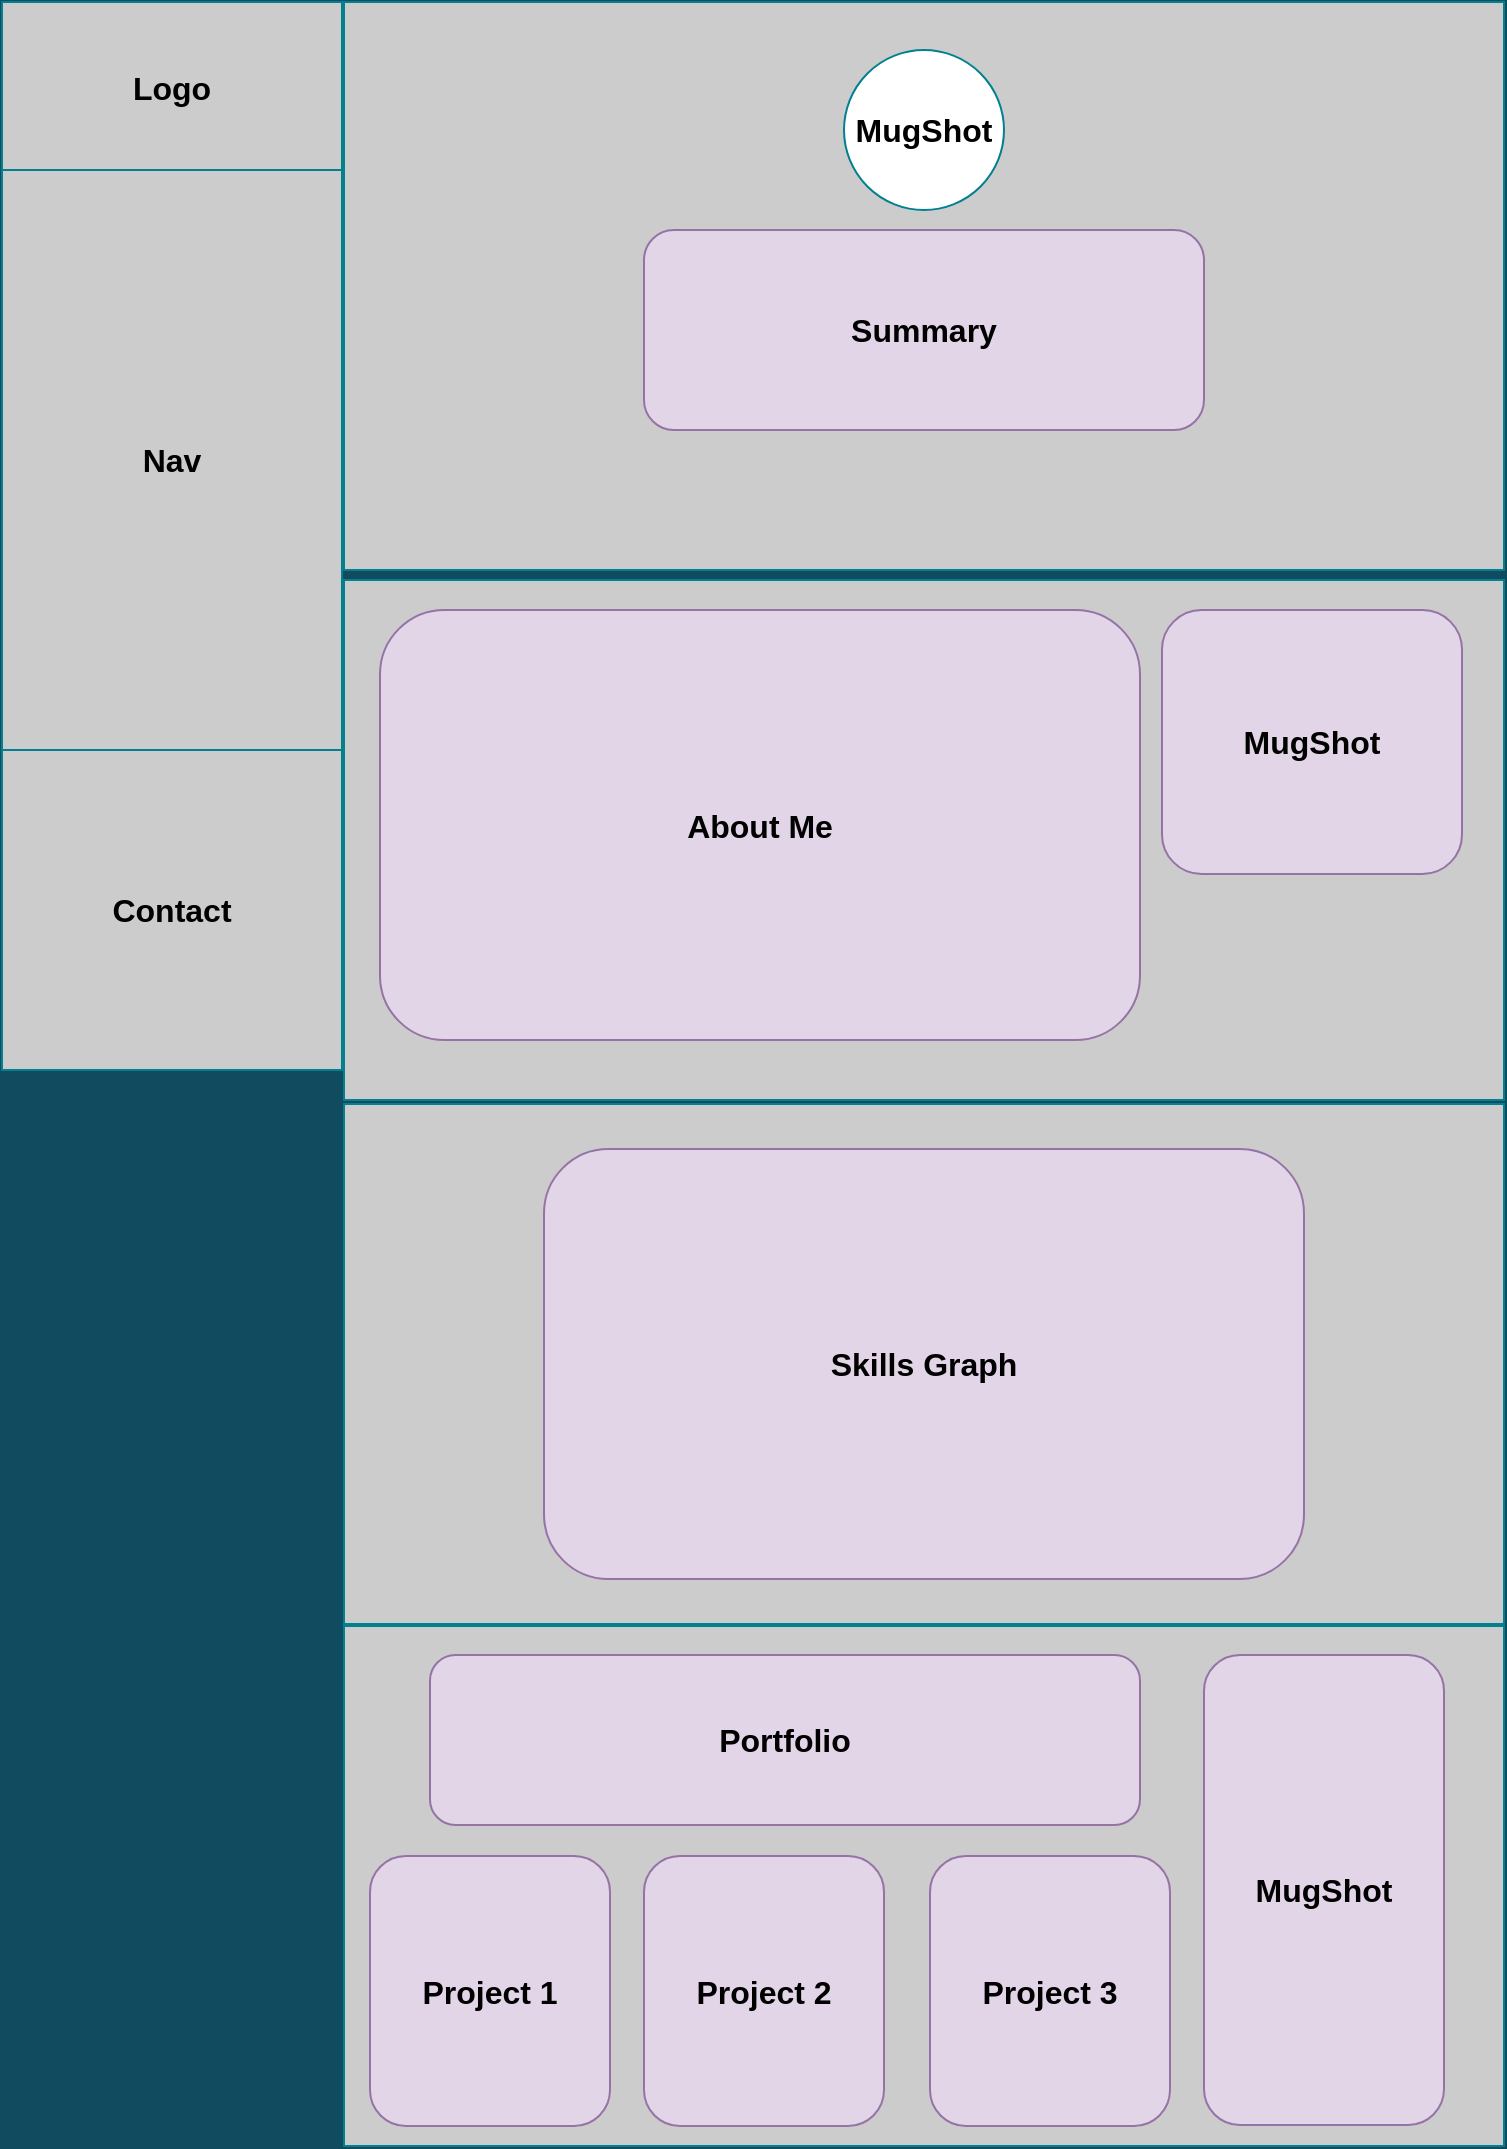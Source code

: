 <mxfile version="16.5.1" type="device"><diagram id="1laXtqUeYZVL9ZwAJu3d" name="Page-1"><mxGraphModel dx="805" dy="593" grid="1" gridSize="15" guides="1" tooltips="1" connect="1" arrows="1" fold="1" page="1" pageScale="1" pageWidth="10000" pageHeight="10000" background="#114B5F" math="0" shadow="0"><root><mxCell id="0"/><mxCell id="1" parent="0"/><mxCell id="W0Lcvc5HfJm9OJSv6uAZ-2" value="&lt;font color=&quot;#000000&quot;&gt;Logo&lt;/font&gt;" style="rounded=0;whiteSpace=wrap;html=1;sketch=0;fontColor=#E4FDE1;strokeColor=#028090;fillColor=#CCCCCC;fontSize=16;fontStyle=1" parent="1" vertex="1"><mxGeometry y="6" width="170" height="85" as="geometry"/></mxCell><mxCell id="W0Lcvc5HfJm9OJSv6uAZ-3" value="&lt;font style=&quot;font-size: 16px&quot;&gt;&lt;font color=&quot;#000000&quot;&gt;&lt;b&gt;Nav&lt;/b&gt;&lt;/font&gt;&lt;br&gt;&lt;/font&gt;" style="rounded=0;whiteSpace=wrap;html=1;sketch=0;fontColor=#E4FDE1;strokeColor=#028090;fillColor=#CCCCCC;" parent="1" vertex="1"><mxGeometry y="90" width="170" height="290" as="geometry"/></mxCell><mxCell id="W0Lcvc5HfJm9OJSv6uAZ-7" value="" style="rounded=0;whiteSpace=wrap;html=1;sketch=0;fontSize=16;fontColor=#000000;strokeColor=#028090;fillColor=#CCCCCC;" parent="1" vertex="1"><mxGeometry x="171" y="6" width="580" height="284" as="geometry"/></mxCell><mxCell id="W0Lcvc5HfJm9OJSv6uAZ-8" value="&lt;b&gt;MugShot&lt;/b&gt;" style="ellipse;whiteSpace=wrap;html=1;aspect=fixed;rounded=0;sketch=0;fontSize=16;fontColor=#000000;strokeColor=#028090;fillColor=#FFFFFF;" parent="1" vertex="1"><mxGeometry x="421" y="30" width="80" height="80" as="geometry"/></mxCell><mxCell id="W0Lcvc5HfJm9OJSv6uAZ-9" value="&lt;b&gt;Summary&lt;/b&gt;" style="rounded=1;whiteSpace=wrap;html=1;sketch=0;fontSize=16;strokeColor=#9673a6;fillColor=#e1d5e7;" parent="1" vertex="1"><mxGeometry x="321" y="120" width="280" height="100" as="geometry"/></mxCell><mxCell id="W0Lcvc5HfJm9OJSv6uAZ-11" value="" style="rounded=0;whiteSpace=wrap;html=1;sketch=0;fontSize=16;fontColor=#000000;strokeColor=#028090;fillColor=#CCCCCC;" parent="1" vertex="1"><mxGeometry x="171" y="295" width="580" height="260" as="geometry"/></mxCell><mxCell id="W0Lcvc5HfJm9OJSv6uAZ-12" value="&lt;font style=&quot;font-size: 16px&quot;&gt;&lt;font color=&quot;#000000&quot;&gt;&lt;b&gt;Contact&lt;/b&gt;&lt;/font&gt;&lt;br&gt;&lt;/font&gt;" style="rounded=0;whiteSpace=wrap;html=1;sketch=0;fontColor=#E4FDE1;strokeColor=#028090;fillColor=#CCCCCC;" parent="1" vertex="1"><mxGeometry y="380" width="170" height="160" as="geometry"/></mxCell><mxCell id="W0Lcvc5HfJm9OJSv6uAZ-14" value="" style="rounded=0;whiteSpace=wrap;html=1;sketch=0;fontSize=16;fontColor=#000000;strokeColor=#028090;fillColor=#CCCCCC;" parent="1" vertex="1"><mxGeometry x="171" y="818" width="580" height="260" as="geometry"/></mxCell><mxCell id="W0Lcvc5HfJm9OJSv6uAZ-15" value="&lt;b&gt;About Me&lt;/b&gt;" style="rounded=1;whiteSpace=wrap;html=1;sketch=0;fontSize=16;strokeColor=#9673a6;fillColor=#e1d5e7;" parent="1" vertex="1"><mxGeometry x="189" y="310" width="380" height="215" as="geometry"/></mxCell><mxCell id="W0Lcvc5HfJm9OJSv6uAZ-16" value="&lt;b&gt;MugShot&lt;/b&gt;" style="rounded=1;whiteSpace=wrap;html=1;sketch=0;fontSize=16;strokeColor=#9673a6;fillColor=#e1d5e7;" parent="1" vertex="1"><mxGeometry x="580" y="310" width="150" height="132" as="geometry"/></mxCell><mxCell id="W0Lcvc5HfJm9OJSv6uAZ-17" value="&lt;b&gt;Project 1&lt;/b&gt;" style="rounded=1;whiteSpace=wrap;html=1;sketch=0;fontSize=16;strokeColor=#9673a6;fillColor=#e1d5e7;" parent="1" vertex="1"><mxGeometry x="184" y="933" width="120" height="135" as="geometry"/></mxCell><mxCell id="W0Lcvc5HfJm9OJSv6uAZ-18" value="&lt;b&gt;Project 2&lt;/b&gt;" style="rounded=1;whiteSpace=wrap;html=1;sketch=0;fontSize=16;strokeColor=#9673a6;fillColor=#e1d5e7;" parent="1" vertex="1"><mxGeometry x="321" y="933" width="120" height="135" as="geometry"/></mxCell><mxCell id="W0Lcvc5HfJm9OJSv6uAZ-19" value="&lt;b&gt;Project 3&lt;/b&gt;" style="rounded=1;whiteSpace=wrap;html=1;sketch=0;fontSize=16;strokeColor=#9673a6;fillColor=#e1d5e7;" parent="1" vertex="1"><mxGeometry x="464" y="933" width="120" height="135" as="geometry"/></mxCell><mxCell id="W0Lcvc5HfJm9OJSv6uAZ-20" value="&lt;b&gt;MugShot&lt;/b&gt;" style="rounded=1;whiteSpace=wrap;html=1;sketch=0;fontSize=16;strokeColor=#9673a6;fillColor=#e1d5e7;" parent="1" vertex="1"><mxGeometry x="601" y="832.5" width="120" height="235" as="geometry"/></mxCell><mxCell id="W0Lcvc5HfJm9OJSv6uAZ-21" value="&lt;b&gt;Portfolio&lt;/b&gt;" style="rounded=1;whiteSpace=wrap;html=1;sketch=0;fontSize=16;strokeColor=#9673a6;fillColor=#e1d5e7;" parent="1" vertex="1"><mxGeometry x="214" y="832.5" width="355" height="85" as="geometry"/></mxCell><mxCell id="AF68zVlM2-vvMn_I2EN6-1" value="" style="rounded=0;whiteSpace=wrap;html=1;sketch=0;fontSize=16;fontColor=#000000;strokeColor=#028090;fillColor=#CCCCCC;" vertex="1" parent="1"><mxGeometry x="171" y="557" width="580" height="260" as="geometry"/></mxCell><mxCell id="AF68zVlM2-vvMn_I2EN6-2" value="&lt;b&gt;Skills Graph&lt;/b&gt;" style="rounded=1;whiteSpace=wrap;html=1;sketch=0;fontSize=16;strokeColor=#9673a6;fillColor=#e1d5e7;" vertex="1" parent="1"><mxGeometry x="271" y="579.5" width="380" height="215" as="geometry"/></mxCell></root></mxGraphModel></diagram></mxfile>